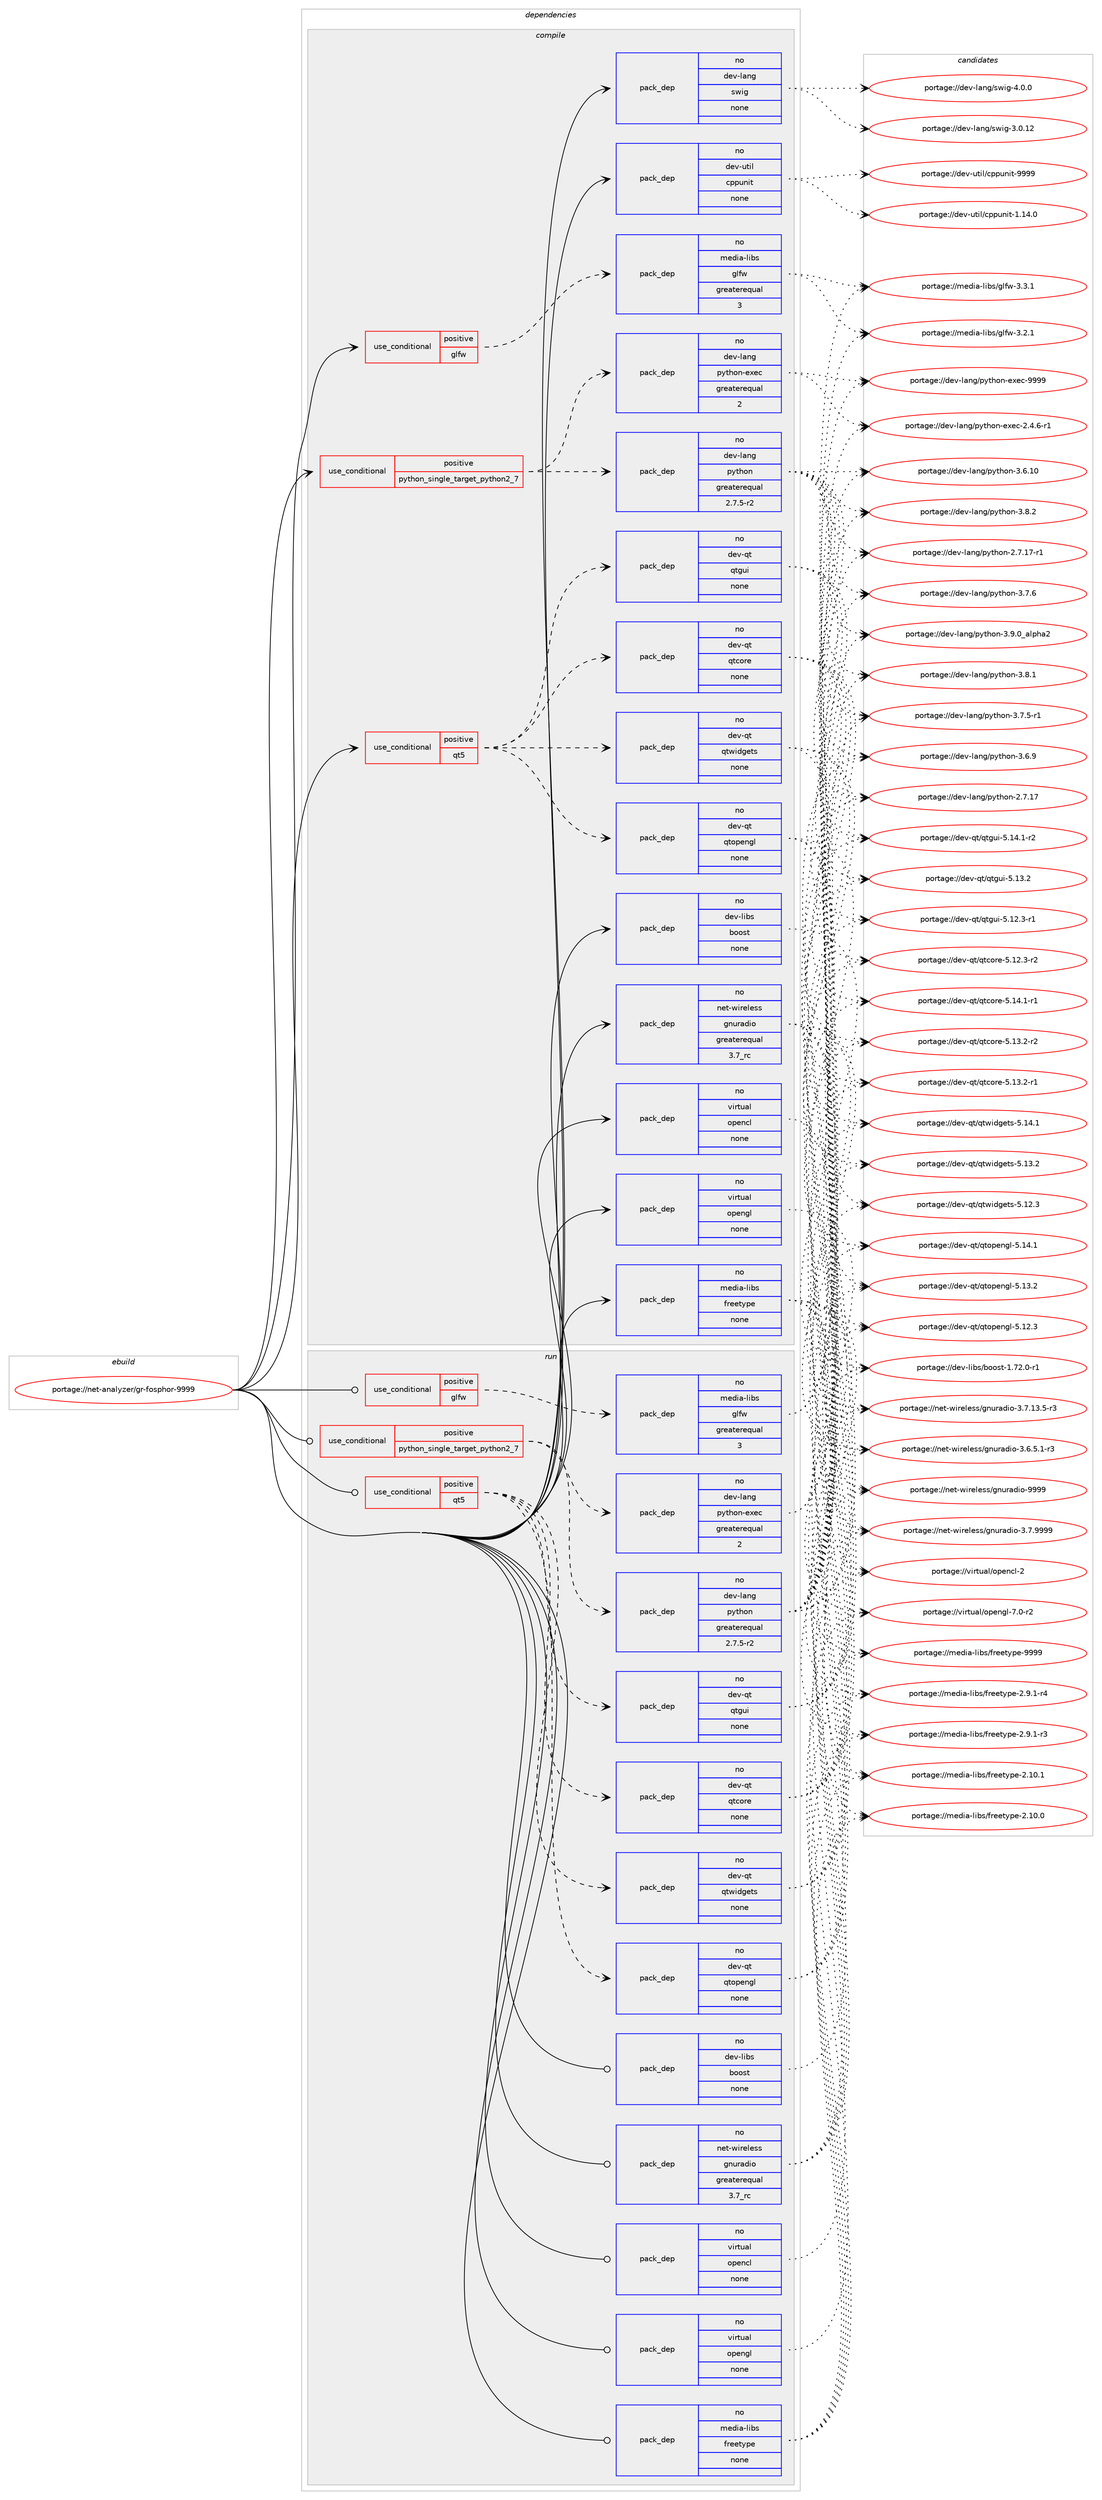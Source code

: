 digraph prolog {

# *************
# Graph options
# *************

newrank=true;
concentrate=true;
compound=true;
graph [rankdir=LR,fontname=Helvetica,fontsize=10,ranksep=1.5];#, ranksep=2.5, nodesep=0.2];
edge  [arrowhead=vee];
node  [fontname=Helvetica,fontsize=10];

# **********
# The ebuild
# **********

subgraph cluster_leftcol {
color=gray;
rank=same;
label=<<i>ebuild</i>>;
id [label="portage://net-analyzer/gr-fosphor-9999", color=red, width=4, href="../net-analyzer/gr-fosphor-9999.svg"];
}

# ****************
# The dependencies
# ****************

subgraph cluster_midcol {
color=gray;
label=<<i>dependencies</i>>;
subgraph cluster_compile {
fillcolor="#eeeeee";
style=filled;
label=<<i>compile</i>>;
subgraph cond24322 {
dependency104992 [label=<<TABLE BORDER="0" CELLBORDER="1" CELLSPACING="0" CELLPADDING="4"><TR><TD ROWSPAN="3" CELLPADDING="10">use_conditional</TD></TR><TR><TD>positive</TD></TR><TR><TD>glfw</TD></TR></TABLE>>, shape=none, color=red];
subgraph pack78768 {
dependency104993 [label=<<TABLE BORDER="0" CELLBORDER="1" CELLSPACING="0" CELLPADDING="4" WIDTH="220"><TR><TD ROWSPAN="6" CELLPADDING="30">pack_dep</TD></TR><TR><TD WIDTH="110">no</TD></TR><TR><TD>media-libs</TD></TR><TR><TD>glfw</TD></TR><TR><TD>greaterequal</TD></TR><TR><TD>3</TD></TR></TABLE>>, shape=none, color=blue];
}
dependency104992:e -> dependency104993:w [weight=20,style="dashed",arrowhead="vee"];
}
id:e -> dependency104992:w [weight=20,style="solid",arrowhead="vee"];
subgraph cond24323 {
dependency104994 [label=<<TABLE BORDER="0" CELLBORDER="1" CELLSPACING="0" CELLPADDING="4"><TR><TD ROWSPAN="3" CELLPADDING="10">use_conditional</TD></TR><TR><TD>positive</TD></TR><TR><TD>python_single_target_python2_7</TD></TR></TABLE>>, shape=none, color=red];
subgraph pack78769 {
dependency104995 [label=<<TABLE BORDER="0" CELLBORDER="1" CELLSPACING="0" CELLPADDING="4" WIDTH="220"><TR><TD ROWSPAN="6" CELLPADDING="30">pack_dep</TD></TR><TR><TD WIDTH="110">no</TD></TR><TR><TD>dev-lang</TD></TR><TR><TD>python</TD></TR><TR><TD>greaterequal</TD></TR><TR><TD>2.7.5-r2</TD></TR></TABLE>>, shape=none, color=blue];
}
dependency104994:e -> dependency104995:w [weight=20,style="dashed",arrowhead="vee"];
subgraph pack78770 {
dependency104996 [label=<<TABLE BORDER="0" CELLBORDER="1" CELLSPACING="0" CELLPADDING="4" WIDTH="220"><TR><TD ROWSPAN="6" CELLPADDING="30">pack_dep</TD></TR><TR><TD WIDTH="110">no</TD></TR><TR><TD>dev-lang</TD></TR><TR><TD>python-exec</TD></TR><TR><TD>greaterequal</TD></TR><TR><TD>2</TD></TR></TABLE>>, shape=none, color=blue];
}
dependency104994:e -> dependency104996:w [weight=20,style="dashed",arrowhead="vee"];
}
id:e -> dependency104994:w [weight=20,style="solid",arrowhead="vee"];
subgraph cond24324 {
dependency104997 [label=<<TABLE BORDER="0" CELLBORDER="1" CELLSPACING="0" CELLPADDING="4"><TR><TD ROWSPAN="3" CELLPADDING="10">use_conditional</TD></TR><TR><TD>positive</TD></TR><TR><TD>qt5</TD></TR></TABLE>>, shape=none, color=red];
subgraph pack78771 {
dependency104998 [label=<<TABLE BORDER="0" CELLBORDER="1" CELLSPACING="0" CELLPADDING="4" WIDTH="220"><TR><TD ROWSPAN="6" CELLPADDING="30">pack_dep</TD></TR><TR><TD WIDTH="110">no</TD></TR><TR><TD>dev-qt</TD></TR><TR><TD>qtcore</TD></TR><TR><TD>none</TD></TR><TR><TD></TD></TR></TABLE>>, shape=none, color=blue];
}
dependency104997:e -> dependency104998:w [weight=20,style="dashed",arrowhead="vee"];
subgraph pack78772 {
dependency104999 [label=<<TABLE BORDER="0" CELLBORDER="1" CELLSPACING="0" CELLPADDING="4" WIDTH="220"><TR><TD ROWSPAN="6" CELLPADDING="30">pack_dep</TD></TR><TR><TD WIDTH="110">no</TD></TR><TR><TD>dev-qt</TD></TR><TR><TD>qtgui</TD></TR><TR><TD>none</TD></TR><TR><TD></TD></TR></TABLE>>, shape=none, color=blue];
}
dependency104997:e -> dependency104999:w [weight=20,style="dashed",arrowhead="vee"];
subgraph pack78773 {
dependency105000 [label=<<TABLE BORDER="0" CELLBORDER="1" CELLSPACING="0" CELLPADDING="4" WIDTH="220"><TR><TD ROWSPAN="6" CELLPADDING="30">pack_dep</TD></TR><TR><TD WIDTH="110">no</TD></TR><TR><TD>dev-qt</TD></TR><TR><TD>qtopengl</TD></TR><TR><TD>none</TD></TR><TR><TD></TD></TR></TABLE>>, shape=none, color=blue];
}
dependency104997:e -> dependency105000:w [weight=20,style="dashed",arrowhead="vee"];
subgraph pack78774 {
dependency105001 [label=<<TABLE BORDER="0" CELLBORDER="1" CELLSPACING="0" CELLPADDING="4" WIDTH="220"><TR><TD ROWSPAN="6" CELLPADDING="30">pack_dep</TD></TR><TR><TD WIDTH="110">no</TD></TR><TR><TD>dev-qt</TD></TR><TR><TD>qtwidgets</TD></TR><TR><TD>none</TD></TR><TR><TD></TD></TR></TABLE>>, shape=none, color=blue];
}
dependency104997:e -> dependency105001:w [weight=20,style="dashed",arrowhead="vee"];
}
id:e -> dependency104997:w [weight=20,style="solid",arrowhead="vee"];
subgraph pack78775 {
dependency105002 [label=<<TABLE BORDER="0" CELLBORDER="1" CELLSPACING="0" CELLPADDING="4" WIDTH="220"><TR><TD ROWSPAN="6" CELLPADDING="30">pack_dep</TD></TR><TR><TD WIDTH="110">no</TD></TR><TR><TD>dev-lang</TD></TR><TR><TD>swig</TD></TR><TR><TD>none</TD></TR><TR><TD></TD></TR></TABLE>>, shape=none, color=blue];
}
id:e -> dependency105002:w [weight=20,style="solid",arrowhead="vee"];
subgraph pack78776 {
dependency105003 [label=<<TABLE BORDER="0" CELLBORDER="1" CELLSPACING="0" CELLPADDING="4" WIDTH="220"><TR><TD ROWSPAN="6" CELLPADDING="30">pack_dep</TD></TR><TR><TD WIDTH="110">no</TD></TR><TR><TD>dev-libs</TD></TR><TR><TD>boost</TD></TR><TR><TD>none</TD></TR><TR><TD></TD></TR></TABLE>>, shape=none, color=blue];
}
id:e -> dependency105003:w [weight=20,style="solid",arrowhead="vee"];
subgraph pack78777 {
dependency105004 [label=<<TABLE BORDER="0" CELLBORDER="1" CELLSPACING="0" CELLPADDING="4" WIDTH="220"><TR><TD ROWSPAN="6" CELLPADDING="30">pack_dep</TD></TR><TR><TD WIDTH="110">no</TD></TR><TR><TD>dev-util</TD></TR><TR><TD>cppunit</TD></TR><TR><TD>none</TD></TR><TR><TD></TD></TR></TABLE>>, shape=none, color=blue];
}
id:e -> dependency105004:w [weight=20,style="solid",arrowhead="vee"];
subgraph pack78778 {
dependency105005 [label=<<TABLE BORDER="0" CELLBORDER="1" CELLSPACING="0" CELLPADDING="4" WIDTH="220"><TR><TD ROWSPAN="6" CELLPADDING="30">pack_dep</TD></TR><TR><TD WIDTH="110">no</TD></TR><TR><TD>media-libs</TD></TR><TR><TD>freetype</TD></TR><TR><TD>none</TD></TR><TR><TD></TD></TR></TABLE>>, shape=none, color=blue];
}
id:e -> dependency105005:w [weight=20,style="solid",arrowhead="vee"];
subgraph pack78779 {
dependency105006 [label=<<TABLE BORDER="0" CELLBORDER="1" CELLSPACING="0" CELLPADDING="4" WIDTH="220"><TR><TD ROWSPAN="6" CELLPADDING="30">pack_dep</TD></TR><TR><TD WIDTH="110">no</TD></TR><TR><TD>net-wireless</TD></TR><TR><TD>gnuradio</TD></TR><TR><TD>greaterequal</TD></TR><TR><TD>3.7_rc</TD></TR></TABLE>>, shape=none, color=blue];
}
id:e -> dependency105006:w [weight=20,style="solid",arrowhead="vee"];
subgraph pack78780 {
dependency105007 [label=<<TABLE BORDER="0" CELLBORDER="1" CELLSPACING="0" CELLPADDING="4" WIDTH="220"><TR><TD ROWSPAN="6" CELLPADDING="30">pack_dep</TD></TR><TR><TD WIDTH="110">no</TD></TR><TR><TD>virtual</TD></TR><TR><TD>opencl</TD></TR><TR><TD>none</TD></TR><TR><TD></TD></TR></TABLE>>, shape=none, color=blue];
}
id:e -> dependency105007:w [weight=20,style="solid",arrowhead="vee"];
subgraph pack78781 {
dependency105008 [label=<<TABLE BORDER="0" CELLBORDER="1" CELLSPACING="0" CELLPADDING="4" WIDTH="220"><TR><TD ROWSPAN="6" CELLPADDING="30">pack_dep</TD></TR><TR><TD WIDTH="110">no</TD></TR><TR><TD>virtual</TD></TR><TR><TD>opengl</TD></TR><TR><TD>none</TD></TR><TR><TD></TD></TR></TABLE>>, shape=none, color=blue];
}
id:e -> dependency105008:w [weight=20,style="solid",arrowhead="vee"];
}
subgraph cluster_compileandrun {
fillcolor="#eeeeee";
style=filled;
label=<<i>compile and run</i>>;
}
subgraph cluster_run {
fillcolor="#eeeeee";
style=filled;
label=<<i>run</i>>;
subgraph cond24325 {
dependency105009 [label=<<TABLE BORDER="0" CELLBORDER="1" CELLSPACING="0" CELLPADDING="4"><TR><TD ROWSPAN="3" CELLPADDING="10">use_conditional</TD></TR><TR><TD>positive</TD></TR><TR><TD>glfw</TD></TR></TABLE>>, shape=none, color=red];
subgraph pack78782 {
dependency105010 [label=<<TABLE BORDER="0" CELLBORDER="1" CELLSPACING="0" CELLPADDING="4" WIDTH="220"><TR><TD ROWSPAN="6" CELLPADDING="30">pack_dep</TD></TR><TR><TD WIDTH="110">no</TD></TR><TR><TD>media-libs</TD></TR><TR><TD>glfw</TD></TR><TR><TD>greaterequal</TD></TR><TR><TD>3</TD></TR></TABLE>>, shape=none, color=blue];
}
dependency105009:e -> dependency105010:w [weight=20,style="dashed",arrowhead="vee"];
}
id:e -> dependency105009:w [weight=20,style="solid",arrowhead="odot"];
subgraph cond24326 {
dependency105011 [label=<<TABLE BORDER="0" CELLBORDER="1" CELLSPACING="0" CELLPADDING="4"><TR><TD ROWSPAN="3" CELLPADDING="10">use_conditional</TD></TR><TR><TD>positive</TD></TR><TR><TD>python_single_target_python2_7</TD></TR></TABLE>>, shape=none, color=red];
subgraph pack78783 {
dependency105012 [label=<<TABLE BORDER="0" CELLBORDER="1" CELLSPACING="0" CELLPADDING="4" WIDTH="220"><TR><TD ROWSPAN="6" CELLPADDING="30">pack_dep</TD></TR><TR><TD WIDTH="110">no</TD></TR><TR><TD>dev-lang</TD></TR><TR><TD>python</TD></TR><TR><TD>greaterequal</TD></TR><TR><TD>2.7.5-r2</TD></TR></TABLE>>, shape=none, color=blue];
}
dependency105011:e -> dependency105012:w [weight=20,style="dashed",arrowhead="vee"];
subgraph pack78784 {
dependency105013 [label=<<TABLE BORDER="0" CELLBORDER="1" CELLSPACING="0" CELLPADDING="4" WIDTH="220"><TR><TD ROWSPAN="6" CELLPADDING="30">pack_dep</TD></TR><TR><TD WIDTH="110">no</TD></TR><TR><TD>dev-lang</TD></TR><TR><TD>python-exec</TD></TR><TR><TD>greaterequal</TD></TR><TR><TD>2</TD></TR></TABLE>>, shape=none, color=blue];
}
dependency105011:e -> dependency105013:w [weight=20,style="dashed",arrowhead="vee"];
}
id:e -> dependency105011:w [weight=20,style="solid",arrowhead="odot"];
subgraph cond24327 {
dependency105014 [label=<<TABLE BORDER="0" CELLBORDER="1" CELLSPACING="0" CELLPADDING="4"><TR><TD ROWSPAN="3" CELLPADDING="10">use_conditional</TD></TR><TR><TD>positive</TD></TR><TR><TD>qt5</TD></TR></TABLE>>, shape=none, color=red];
subgraph pack78785 {
dependency105015 [label=<<TABLE BORDER="0" CELLBORDER="1" CELLSPACING="0" CELLPADDING="4" WIDTH="220"><TR><TD ROWSPAN="6" CELLPADDING="30">pack_dep</TD></TR><TR><TD WIDTH="110">no</TD></TR><TR><TD>dev-qt</TD></TR><TR><TD>qtcore</TD></TR><TR><TD>none</TD></TR><TR><TD></TD></TR></TABLE>>, shape=none, color=blue];
}
dependency105014:e -> dependency105015:w [weight=20,style="dashed",arrowhead="vee"];
subgraph pack78786 {
dependency105016 [label=<<TABLE BORDER="0" CELLBORDER="1" CELLSPACING="0" CELLPADDING="4" WIDTH="220"><TR><TD ROWSPAN="6" CELLPADDING="30">pack_dep</TD></TR><TR><TD WIDTH="110">no</TD></TR><TR><TD>dev-qt</TD></TR><TR><TD>qtgui</TD></TR><TR><TD>none</TD></TR><TR><TD></TD></TR></TABLE>>, shape=none, color=blue];
}
dependency105014:e -> dependency105016:w [weight=20,style="dashed",arrowhead="vee"];
subgraph pack78787 {
dependency105017 [label=<<TABLE BORDER="0" CELLBORDER="1" CELLSPACING="0" CELLPADDING="4" WIDTH="220"><TR><TD ROWSPAN="6" CELLPADDING="30">pack_dep</TD></TR><TR><TD WIDTH="110">no</TD></TR><TR><TD>dev-qt</TD></TR><TR><TD>qtopengl</TD></TR><TR><TD>none</TD></TR><TR><TD></TD></TR></TABLE>>, shape=none, color=blue];
}
dependency105014:e -> dependency105017:w [weight=20,style="dashed",arrowhead="vee"];
subgraph pack78788 {
dependency105018 [label=<<TABLE BORDER="0" CELLBORDER="1" CELLSPACING="0" CELLPADDING="4" WIDTH="220"><TR><TD ROWSPAN="6" CELLPADDING="30">pack_dep</TD></TR><TR><TD WIDTH="110">no</TD></TR><TR><TD>dev-qt</TD></TR><TR><TD>qtwidgets</TD></TR><TR><TD>none</TD></TR><TR><TD></TD></TR></TABLE>>, shape=none, color=blue];
}
dependency105014:e -> dependency105018:w [weight=20,style="dashed",arrowhead="vee"];
}
id:e -> dependency105014:w [weight=20,style="solid",arrowhead="odot"];
subgraph pack78789 {
dependency105019 [label=<<TABLE BORDER="0" CELLBORDER="1" CELLSPACING="0" CELLPADDING="4" WIDTH="220"><TR><TD ROWSPAN="6" CELLPADDING="30">pack_dep</TD></TR><TR><TD WIDTH="110">no</TD></TR><TR><TD>dev-libs</TD></TR><TR><TD>boost</TD></TR><TR><TD>none</TD></TR><TR><TD></TD></TR></TABLE>>, shape=none, color=blue];
}
id:e -> dependency105019:w [weight=20,style="solid",arrowhead="odot"];
subgraph pack78790 {
dependency105020 [label=<<TABLE BORDER="0" CELLBORDER="1" CELLSPACING="0" CELLPADDING="4" WIDTH="220"><TR><TD ROWSPAN="6" CELLPADDING="30">pack_dep</TD></TR><TR><TD WIDTH="110">no</TD></TR><TR><TD>media-libs</TD></TR><TR><TD>freetype</TD></TR><TR><TD>none</TD></TR><TR><TD></TD></TR></TABLE>>, shape=none, color=blue];
}
id:e -> dependency105020:w [weight=20,style="solid",arrowhead="odot"];
subgraph pack78791 {
dependency105021 [label=<<TABLE BORDER="0" CELLBORDER="1" CELLSPACING="0" CELLPADDING="4" WIDTH="220"><TR><TD ROWSPAN="6" CELLPADDING="30">pack_dep</TD></TR><TR><TD WIDTH="110">no</TD></TR><TR><TD>net-wireless</TD></TR><TR><TD>gnuradio</TD></TR><TR><TD>greaterequal</TD></TR><TR><TD>3.7_rc</TD></TR></TABLE>>, shape=none, color=blue];
}
id:e -> dependency105021:w [weight=20,style="solid",arrowhead="odot"];
subgraph pack78792 {
dependency105022 [label=<<TABLE BORDER="0" CELLBORDER="1" CELLSPACING="0" CELLPADDING="4" WIDTH="220"><TR><TD ROWSPAN="6" CELLPADDING="30">pack_dep</TD></TR><TR><TD WIDTH="110">no</TD></TR><TR><TD>virtual</TD></TR><TR><TD>opencl</TD></TR><TR><TD>none</TD></TR><TR><TD></TD></TR></TABLE>>, shape=none, color=blue];
}
id:e -> dependency105022:w [weight=20,style="solid",arrowhead="odot"];
subgraph pack78793 {
dependency105023 [label=<<TABLE BORDER="0" CELLBORDER="1" CELLSPACING="0" CELLPADDING="4" WIDTH="220"><TR><TD ROWSPAN="6" CELLPADDING="30">pack_dep</TD></TR><TR><TD WIDTH="110">no</TD></TR><TR><TD>virtual</TD></TR><TR><TD>opengl</TD></TR><TR><TD>none</TD></TR><TR><TD></TD></TR></TABLE>>, shape=none, color=blue];
}
id:e -> dependency105023:w [weight=20,style="solid",arrowhead="odot"];
}
}

# **************
# The candidates
# **************

subgraph cluster_choices {
rank=same;
color=gray;
label=<<i>candidates</i>>;

subgraph choice78768 {
color=black;
nodesep=1;
choice10910110010597451081059811547103108102119455146514649 [label="portage://media-libs/glfw-3.3.1", color=red, width=4,href="../media-libs/glfw-3.3.1.svg"];
choice10910110010597451081059811547103108102119455146504649 [label="portage://media-libs/glfw-3.2.1", color=red, width=4,href="../media-libs/glfw-3.2.1.svg"];
dependency104993:e -> choice10910110010597451081059811547103108102119455146514649:w [style=dotted,weight="100"];
dependency104993:e -> choice10910110010597451081059811547103108102119455146504649:w [style=dotted,weight="100"];
}
subgraph choice78769 {
color=black;
nodesep=1;
choice10010111845108971101034711212111610411111045514657464895971081121049750 [label="portage://dev-lang/python-3.9.0_alpha2", color=red, width=4,href="../dev-lang/python-3.9.0_alpha2.svg"];
choice100101118451089711010347112121116104111110455146564650 [label="portage://dev-lang/python-3.8.2", color=red, width=4,href="../dev-lang/python-3.8.2.svg"];
choice100101118451089711010347112121116104111110455146564649 [label="portage://dev-lang/python-3.8.1", color=red, width=4,href="../dev-lang/python-3.8.1.svg"];
choice100101118451089711010347112121116104111110455146554654 [label="portage://dev-lang/python-3.7.6", color=red, width=4,href="../dev-lang/python-3.7.6.svg"];
choice1001011184510897110103471121211161041111104551465546534511449 [label="portage://dev-lang/python-3.7.5-r1", color=red, width=4,href="../dev-lang/python-3.7.5-r1.svg"];
choice100101118451089711010347112121116104111110455146544657 [label="portage://dev-lang/python-3.6.9", color=red, width=4,href="../dev-lang/python-3.6.9.svg"];
choice10010111845108971101034711212111610411111045514654464948 [label="portage://dev-lang/python-3.6.10", color=red, width=4,href="../dev-lang/python-3.6.10.svg"];
choice100101118451089711010347112121116104111110455046554649554511449 [label="portage://dev-lang/python-2.7.17-r1", color=red, width=4,href="../dev-lang/python-2.7.17-r1.svg"];
choice10010111845108971101034711212111610411111045504655464955 [label="portage://dev-lang/python-2.7.17", color=red, width=4,href="../dev-lang/python-2.7.17.svg"];
dependency104995:e -> choice10010111845108971101034711212111610411111045514657464895971081121049750:w [style=dotted,weight="100"];
dependency104995:e -> choice100101118451089711010347112121116104111110455146564650:w [style=dotted,weight="100"];
dependency104995:e -> choice100101118451089711010347112121116104111110455146564649:w [style=dotted,weight="100"];
dependency104995:e -> choice100101118451089711010347112121116104111110455146554654:w [style=dotted,weight="100"];
dependency104995:e -> choice1001011184510897110103471121211161041111104551465546534511449:w [style=dotted,weight="100"];
dependency104995:e -> choice100101118451089711010347112121116104111110455146544657:w [style=dotted,weight="100"];
dependency104995:e -> choice10010111845108971101034711212111610411111045514654464948:w [style=dotted,weight="100"];
dependency104995:e -> choice100101118451089711010347112121116104111110455046554649554511449:w [style=dotted,weight="100"];
dependency104995:e -> choice10010111845108971101034711212111610411111045504655464955:w [style=dotted,weight="100"];
}
subgraph choice78770 {
color=black;
nodesep=1;
choice10010111845108971101034711212111610411111045101120101994557575757 [label="portage://dev-lang/python-exec-9999", color=red, width=4,href="../dev-lang/python-exec-9999.svg"];
choice10010111845108971101034711212111610411111045101120101994550465246544511449 [label="portage://dev-lang/python-exec-2.4.6-r1", color=red, width=4,href="../dev-lang/python-exec-2.4.6-r1.svg"];
dependency104996:e -> choice10010111845108971101034711212111610411111045101120101994557575757:w [style=dotted,weight="100"];
dependency104996:e -> choice10010111845108971101034711212111610411111045101120101994550465246544511449:w [style=dotted,weight="100"];
}
subgraph choice78771 {
color=black;
nodesep=1;
choice100101118451131164711311699111114101455346495246494511449 [label="portage://dev-qt/qtcore-5.14.1-r1", color=red, width=4,href="../dev-qt/qtcore-5.14.1-r1.svg"];
choice100101118451131164711311699111114101455346495146504511450 [label="portage://dev-qt/qtcore-5.13.2-r2", color=red, width=4,href="../dev-qt/qtcore-5.13.2-r2.svg"];
choice100101118451131164711311699111114101455346495146504511449 [label="portage://dev-qt/qtcore-5.13.2-r1", color=red, width=4,href="../dev-qt/qtcore-5.13.2-r1.svg"];
choice100101118451131164711311699111114101455346495046514511450 [label="portage://dev-qt/qtcore-5.12.3-r2", color=red, width=4,href="../dev-qt/qtcore-5.12.3-r2.svg"];
dependency104998:e -> choice100101118451131164711311699111114101455346495246494511449:w [style=dotted,weight="100"];
dependency104998:e -> choice100101118451131164711311699111114101455346495146504511450:w [style=dotted,weight="100"];
dependency104998:e -> choice100101118451131164711311699111114101455346495146504511449:w [style=dotted,weight="100"];
dependency104998:e -> choice100101118451131164711311699111114101455346495046514511450:w [style=dotted,weight="100"];
}
subgraph choice78772 {
color=black;
nodesep=1;
choice1001011184511311647113116103117105455346495246494511450 [label="portage://dev-qt/qtgui-5.14.1-r2", color=red, width=4,href="../dev-qt/qtgui-5.14.1-r2.svg"];
choice100101118451131164711311610311710545534649514650 [label="portage://dev-qt/qtgui-5.13.2", color=red, width=4,href="../dev-qt/qtgui-5.13.2.svg"];
choice1001011184511311647113116103117105455346495046514511449 [label="portage://dev-qt/qtgui-5.12.3-r1", color=red, width=4,href="../dev-qt/qtgui-5.12.3-r1.svg"];
dependency104999:e -> choice1001011184511311647113116103117105455346495246494511450:w [style=dotted,weight="100"];
dependency104999:e -> choice100101118451131164711311610311710545534649514650:w [style=dotted,weight="100"];
dependency104999:e -> choice1001011184511311647113116103117105455346495046514511449:w [style=dotted,weight="100"];
}
subgraph choice78773 {
color=black;
nodesep=1;
choice100101118451131164711311611111210111010310845534649524649 [label="portage://dev-qt/qtopengl-5.14.1", color=red, width=4,href="../dev-qt/qtopengl-5.14.1.svg"];
choice100101118451131164711311611111210111010310845534649514650 [label="portage://dev-qt/qtopengl-5.13.2", color=red, width=4,href="../dev-qt/qtopengl-5.13.2.svg"];
choice100101118451131164711311611111210111010310845534649504651 [label="portage://dev-qt/qtopengl-5.12.3", color=red, width=4,href="../dev-qt/qtopengl-5.12.3.svg"];
dependency105000:e -> choice100101118451131164711311611111210111010310845534649524649:w [style=dotted,weight="100"];
dependency105000:e -> choice100101118451131164711311611111210111010310845534649514650:w [style=dotted,weight="100"];
dependency105000:e -> choice100101118451131164711311611111210111010310845534649504651:w [style=dotted,weight="100"];
}
subgraph choice78774 {
color=black;
nodesep=1;
choice100101118451131164711311611910510010310111611545534649524649 [label="portage://dev-qt/qtwidgets-5.14.1", color=red, width=4,href="../dev-qt/qtwidgets-5.14.1.svg"];
choice100101118451131164711311611910510010310111611545534649514650 [label="portage://dev-qt/qtwidgets-5.13.2", color=red, width=4,href="../dev-qt/qtwidgets-5.13.2.svg"];
choice100101118451131164711311611910510010310111611545534649504651 [label="portage://dev-qt/qtwidgets-5.12.3", color=red, width=4,href="../dev-qt/qtwidgets-5.12.3.svg"];
dependency105001:e -> choice100101118451131164711311611910510010310111611545534649524649:w [style=dotted,weight="100"];
dependency105001:e -> choice100101118451131164711311611910510010310111611545534649514650:w [style=dotted,weight="100"];
dependency105001:e -> choice100101118451131164711311611910510010310111611545534649504651:w [style=dotted,weight="100"];
}
subgraph choice78775 {
color=black;
nodesep=1;
choice100101118451089711010347115119105103455246484648 [label="portage://dev-lang/swig-4.0.0", color=red, width=4,href="../dev-lang/swig-4.0.0.svg"];
choice10010111845108971101034711511910510345514648464950 [label="portage://dev-lang/swig-3.0.12", color=red, width=4,href="../dev-lang/swig-3.0.12.svg"];
dependency105002:e -> choice100101118451089711010347115119105103455246484648:w [style=dotted,weight="100"];
dependency105002:e -> choice10010111845108971101034711511910510345514648464950:w [style=dotted,weight="100"];
}
subgraph choice78776 {
color=black;
nodesep=1;
choice10010111845108105981154798111111115116454946555046484511449 [label="portage://dev-libs/boost-1.72.0-r1", color=red, width=4,href="../dev-libs/boost-1.72.0-r1.svg"];
dependency105003:e -> choice10010111845108105981154798111111115116454946555046484511449:w [style=dotted,weight="100"];
}
subgraph choice78777 {
color=black;
nodesep=1;
choice1001011184511711610510847991121121171101051164557575757 [label="portage://dev-util/cppunit-9999", color=red, width=4,href="../dev-util/cppunit-9999.svg"];
choice10010111845117116105108479911211211711010511645494649524648 [label="portage://dev-util/cppunit-1.14.0", color=red, width=4,href="../dev-util/cppunit-1.14.0.svg"];
dependency105004:e -> choice1001011184511711610510847991121121171101051164557575757:w [style=dotted,weight="100"];
dependency105004:e -> choice10010111845117116105108479911211211711010511645494649524648:w [style=dotted,weight="100"];
}
subgraph choice78778 {
color=black;
nodesep=1;
choice109101100105974510810598115471021141011011161211121014557575757 [label="portage://media-libs/freetype-9999", color=red, width=4,href="../media-libs/freetype-9999.svg"];
choice109101100105974510810598115471021141011011161211121014550465746494511452 [label="portage://media-libs/freetype-2.9.1-r4", color=red, width=4,href="../media-libs/freetype-2.9.1-r4.svg"];
choice109101100105974510810598115471021141011011161211121014550465746494511451 [label="portage://media-libs/freetype-2.9.1-r3", color=red, width=4,href="../media-libs/freetype-2.9.1-r3.svg"];
choice1091011001059745108105981154710211410110111612111210145504649484649 [label="portage://media-libs/freetype-2.10.1", color=red, width=4,href="../media-libs/freetype-2.10.1.svg"];
choice1091011001059745108105981154710211410110111612111210145504649484648 [label="portage://media-libs/freetype-2.10.0", color=red, width=4,href="../media-libs/freetype-2.10.0.svg"];
dependency105005:e -> choice109101100105974510810598115471021141011011161211121014557575757:w [style=dotted,weight="100"];
dependency105005:e -> choice109101100105974510810598115471021141011011161211121014550465746494511452:w [style=dotted,weight="100"];
dependency105005:e -> choice109101100105974510810598115471021141011011161211121014550465746494511451:w [style=dotted,weight="100"];
dependency105005:e -> choice1091011001059745108105981154710211410110111612111210145504649484649:w [style=dotted,weight="100"];
dependency105005:e -> choice1091011001059745108105981154710211410110111612111210145504649484648:w [style=dotted,weight="100"];
}
subgraph choice78779 {
color=black;
nodesep=1;
choice1101011164511910511410110810111511547103110117114971001051114557575757 [label="portage://net-wireless/gnuradio-9999", color=red, width=4,href="../net-wireless/gnuradio-9999.svg"];
choice110101116451191051141011081011151154710311011711497100105111455146554657575757 [label="portage://net-wireless/gnuradio-3.7.9999", color=red, width=4,href="../net-wireless/gnuradio-3.7.9999.svg"];
choice1101011164511910511410110810111511547103110117114971001051114551465546495146534511451 [label="portage://net-wireless/gnuradio-3.7.13.5-r3", color=red, width=4,href="../net-wireless/gnuradio-3.7.13.5-r3.svg"];
choice11010111645119105114101108101115115471031101171149710010511145514654465346494511451 [label="portage://net-wireless/gnuradio-3.6.5.1-r3", color=red, width=4,href="../net-wireless/gnuradio-3.6.5.1-r3.svg"];
dependency105006:e -> choice1101011164511910511410110810111511547103110117114971001051114557575757:w [style=dotted,weight="100"];
dependency105006:e -> choice110101116451191051141011081011151154710311011711497100105111455146554657575757:w [style=dotted,weight="100"];
dependency105006:e -> choice1101011164511910511410110810111511547103110117114971001051114551465546495146534511451:w [style=dotted,weight="100"];
dependency105006:e -> choice11010111645119105114101108101115115471031101171149710010511145514654465346494511451:w [style=dotted,weight="100"];
}
subgraph choice78780 {
color=black;
nodesep=1;
choice1181051141161179710847111112101110991084550 [label="portage://virtual/opencl-2", color=red, width=4,href="../virtual/opencl-2.svg"];
dependency105007:e -> choice1181051141161179710847111112101110991084550:w [style=dotted,weight="100"];
}
subgraph choice78781 {
color=black;
nodesep=1;
choice1181051141161179710847111112101110103108455546484511450 [label="portage://virtual/opengl-7.0-r2", color=red, width=4,href="../virtual/opengl-7.0-r2.svg"];
dependency105008:e -> choice1181051141161179710847111112101110103108455546484511450:w [style=dotted,weight="100"];
}
subgraph choice78782 {
color=black;
nodesep=1;
choice10910110010597451081059811547103108102119455146514649 [label="portage://media-libs/glfw-3.3.1", color=red, width=4,href="../media-libs/glfw-3.3.1.svg"];
choice10910110010597451081059811547103108102119455146504649 [label="portage://media-libs/glfw-3.2.1", color=red, width=4,href="../media-libs/glfw-3.2.1.svg"];
dependency105010:e -> choice10910110010597451081059811547103108102119455146514649:w [style=dotted,weight="100"];
dependency105010:e -> choice10910110010597451081059811547103108102119455146504649:w [style=dotted,weight="100"];
}
subgraph choice78783 {
color=black;
nodesep=1;
choice10010111845108971101034711212111610411111045514657464895971081121049750 [label="portage://dev-lang/python-3.9.0_alpha2", color=red, width=4,href="../dev-lang/python-3.9.0_alpha2.svg"];
choice100101118451089711010347112121116104111110455146564650 [label="portage://dev-lang/python-3.8.2", color=red, width=4,href="../dev-lang/python-3.8.2.svg"];
choice100101118451089711010347112121116104111110455146564649 [label="portage://dev-lang/python-3.8.1", color=red, width=4,href="../dev-lang/python-3.8.1.svg"];
choice100101118451089711010347112121116104111110455146554654 [label="portage://dev-lang/python-3.7.6", color=red, width=4,href="../dev-lang/python-3.7.6.svg"];
choice1001011184510897110103471121211161041111104551465546534511449 [label="portage://dev-lang/python-3.7.5-r1", color=red, width=4,href="../dev-lang/python-3.7.5-r1.svg"];
choice100101118451089711010347112121116104111110455146544657 [label="portage://dev-lang/python-3.6.9", color=red, width=4,href="../dev-lang/python-3.6.9.svg"];
choice10010111845108971101034711212111610411111045514654464948 [label="portage://dev-lang/python-3.6.10", color=red, width=4,href="../dev-lang/python-3.6.10.svg"];
choice100101118451089711010347112121116104111110455046554649554511449 [label="portage://dev-lang/python-2.7.17-r1", color=red, width=4,href="../dev-lang/python-2.7.17-r1.svg"];
choice10010111845108971101034711212111610411111045504655464955 [label="portage://dev-lang/python-2.7.17", color=red, width=4,href="../dev-lang/python-2.7.17.svg"];
dependency105012:e -> choice10010111845108971101034711212111610411111045514657464895971081121049750:w [style=dotted,weight="100"];
dependency105012:e -> choice100101118451089711010347112121116104111110455146564650:w [style=dotted,weight="100"];
dependency105012:e -> choice100101118451089711010347112121116104111110455146564649:w [style=dotted,weight="100"];
dependency105012:e -> choice100101118451089711010347112121116104111110455146554654:w [style=dotted,weight="100"];
dependency105012:e -> choice1001011184510897110103471121211161041111104551465546534511449:w [style=dotted,weight="100"];
dependency105012:e -> choice100101118451089711010347112121116104111110455146544657:w [style=dotted,weight="100"];
dependency105012:e -> choice10010111845108971101034711212111610411111045514654464948:w [style=dotted,weight="100"];
dependency105012:e -> choice100101118451089711010347112121116104111110455046554649554511449:w [style=dotted,weight="100"];
dependency105012:e -> choice10010111845108971101034711212111610411111045504655464955:w [style=dotted,weight="100"];
}
subgraph choice78784 {
color=black;
nodesep=1;
choice10010111845108971101034711212111610411111045101120101994557575757 [label="portage://dev-lang/python-exec-9999", color=red, width=4,href="../dev-lang/python-exec-9999.svg"];
choice10010111845108971101034711212111610411111045101120101994550465246544511449 [label="portage://dev-lang/python-exec-2.4.6-r1", color=red, width=4,href="../dev-lang/python-exec-2.4.6-r1.svg"];
dependency105013:e -> choice10010111845108971101034711212111610411111045101120101994557575757:w [style=dotted,weight="100"];
dependency105013:e -> choice10010111845108971101034711212111610411111045101120101994550465246544511449:w [style=dotted,weight="100"];
}
subgraph choice78785 {
color=black;
nodesep=1;
choice100101118451131164711311699111114101455346495246494511449 [label="portage://dev-qt/qtcore-5.14.1-r1", color=red, width=4,href="../dev-qt/qtcore-5.14.1-r1.svg"];
choice100101118451131164711311699111114101455346495146504511450 [label="portage://dev-qt/qtcore-5.13.2-r2", color=red, width=4,href="../dev-qt/qtcore-5.13.2-r2.svg"];
choice100101118451131164711311699111114101455346495146504511449 [label="portage://dev-qt/qtcore-5.13.2-r1", color=red, width=4,href="../dev-qt/qtcore-5.13.2-r1.svg"];
choice100101118451131164711311699111114101455346495046514511450 [label="portage://dev-qt/qtcore-5.12.3-r2", color=red, width=4,href="../dev-qt/qtcore-5.12.3-r2.svg"];
dependency105015:e -> choice100101118451131164711311699111114101455346495246494511449:w [style=dotted,weight="100"];
dependency105015:e -> choice100101118451131164711311699111114101455346495146504511450:w [style=dotted,weight="100"];
dependency105015:e -> choice100101118451131164711311699111114101455346495146504511449:w [style=dotted,weight="100"];
dependency105015:e -> choice100101118451131164711311699111114101455346495046514511450:w [style=dotted,weight="100"];
}
subgraph choice78786 {
color=black;
nodesep=1;
choice1001011184511311647113116103117105455346495246494511450 [label="portage://dev-qt/qtgui-5.14.1-r2", color=red, width=4,href="../dev-qt/qtgui-5.14.1-r2.svg"];
choice100101118451131164711311610311710545534649514650 [label="portage://dev-qt/qtgui-5.13.2", color=red, width=4,href="../dev-qt/qtgui-5.13.2.svg"];
choice1001011184511311647113116103117105455346495046514511449 [label="portage://dev-qt/qtgui-5.12.3-r1", color=red, width=4,href="../dev-qt/qtgui-5.12.3-r1.svg"];
dependency105016:e -> choice1001011184511311647113116103117105455346495246494511450:w [style=dotted,weight="100"];
dependency105016:e -> choice100101118451131164711311610311710545534649514650:w [style=dotted,weight="100"];
dependency105016:e -> choice1001011184511311647113116103117105455346495046514511449:w [style=dotted,weight="100"];
}
subgraph choice78787 {
color=black;
nodesep=1;
choice100101118451131164711311611111210111010310845534649524649 [label="portage://dev-qt/qtopengl-5.14.1", color=red, width=4,href="../dev-qt/qtopengl-5.14.1.svg"];
choice100101118451131164711311611111210111010310845534649514650 [label="portage://dev-qt/qtopengl-5.13.2", color=red, width=4,href="../dev-qt/qtopengl-5.13.2.svg"];
choice100101118451131164711311611111210111010310845534649504651 [label="portage://dev-qt/qtopengl-5.12.3", color=red, width=4,href="../dev-qt/qtopengl-5.12.3.svg"];
dependency105017:e -> choice100101118451131164711311611111210111010310845534649524649:w [style=dotted,weight="100"];
dependency105017:e -> choice100101118451131164711311611111210111010310845534649514650:w [style=dotted,weight="100"];
dependency105017:e -> choice100101118451131164711311611111210111010310845534649504651:w [style=dotted,weight="100"];
}
subgraph choice78788 {
color=black;
nodesep=1;
choice100101118451131164711311611910510010310111611545534649524649 [label="portage://dev-qt/qtwidgets-5.14.1", color=red, width=4,href="../dev-qt/qtwidgets-5.14.1.svg"];
choice100101118451131164711311611910510010310111611545534649514650 [label="portage://dev-qt/qtwidgets-5.13.2", color=red, width=4,href="../dev-qt/qtwidgets-5.13.2.svg"];
choice100101118451131164711311611910510010310111611545534649504651 [label="portage://dev-qt/qtwidgets-5.12.3", color=red, width=4,href="../dev-qt/qtwidgets-5.12.3.svg"];
dependency105018:e -> choice100101118451131164711311611910510010310111611545534649524649:w [style=dotted,weight="100"];
dependency105018:e -> choice100101118451131164711311611910510010310111611545534649514650:w [style=dotted,weight="100"];
dependency105018:e -> choice100101118451131164711311611910510010310111611545534649504651:w [style=dotted,weight="100"];
}
subgraph choice78789 {
color=black;
nodesep=1;
choice10010111845108105981154798111111115116454946555046484511449 [label="portage://dev-libs/boost-1.72.0-r1", color=red, width=4,href="../dev-libs/boost-1.72.0-r1.svg"];
dependency105019:e -> choice10010111845108105981154798111111115116454946555046484511449:w [style=dotted,weight="100"];
}
subgraph choice78790 {
color=black;
nodesep=1;
choice109101100105974510810598115471021141011011161211121014557575757 [label="portage://media-libs/freetype-9999", color=red, width=4,href="../media-libs/freetype-9999.svg"];
choice109101100105974510810598115471021141011011161211121014550465746494511452 [label="portage://media-libs/freetype-2.9.1-r4", color=red, width=4,href="../media-libs/freetype-2.9.1-r4.svg"];
choice109101100105974510810598115471021141011011161211121014550465746494511451 [label="portage://media-libs/freetype-2.9.1-r3", color=red, width=4,href="../media-libs/freetype-2.9.1-r3.svg"];
choice1091011001059745108105981154710211410110111612111210145504649484649 [label="portage://media-libs/freetype-2.10.1", color=red, width=4,href="../media-libs/freetype-2.10.1.svg"];
choice1091011001059745108105981154710211410110111612111210145504649484648 [label="portage://media-libs/freetype-2.10.0", color=red, width=4,href="../media-libs/freetype-2.10.0.svg"];
dependency105020:e -> choice109101100105974510810598115471021141011011161211121014557575757:w [style=dotted,weight="100"];
dependency105020:e -> choice109101100105974510810598115471021141011011161211121014550465746494511452:w [style=dotted,weight="100"];
dependency105020:e -> choice109101100105974510810598115471021141011011161211121014550465746494511451:w [style=dotted,weight="100"];
dependency105020:e -> choice1091011001059745108105981154710211410110111612111210145504649484649:w [style=dotted,weight="100"];
dependency105020:e -> choice1091011001059745108105981154710211410110111612111210145504649484648:w [style=dotted,weight="100"];
}
subgraph choice78791 {
color=black;
nodesep=1;
choice1101011164511910511410110810111511547103110117114971001051114557575757 [label="portage://net-wireless/gnuradio-9999", color=red, width=4,href="../net-wireless/gnuradio-9999.svg"];
choice110101116451191051141011081011151154710311011711497100105111455146554657575757 [label="portage://net-wireless/gnuradio-3.7.9999", color=red, width=4,href="../net-wireless/gnuradio-3.7.9999.svg"];
choice1101011164511910511410110810111511547103110117114971001051114551465546495146534511451 [label="portage://net-wireless/gnuradio-3.7.13.5-r3", color=red, width=4,href="../net-wireless/gnuradio-3.7.13.5-r3.svg"];
choice11010111645119105114101108101115115471031101171149710010511145514654465346494511451 [label="portage://net-wireless/gnuradio-3.6.5.1-r3", color=red, width=4,href="../net-wireless/gnuradio-3.6.5.1-r3.svg"];
dependency105021:e -> choice1101011164511910511410110810111511547103110117114971001051114557575757:w [style=dotted,weight="100"];
dependency105021:e -> choice110101116451191051141011081011151154710311011711497100105111455146554657575757:w [style=dotted,weight="100"];
dependency105021:e -> choice1101011164511910511410110810111511547103110117114971001051114551465546495146534511451:w [style=dotted,weight="100"];
dependency105021:e -> choice11010111645119105114101108101115115471031101171149710010511145514654465346494511451:w [style=dotted,weight="100"];
}
subgraph choice78792 {
color=black;
nodesep=1;
choice1181051141161179710847111112101110991084550 [label="portage://virtual/opencl-2", color=red, width=4,href="../virtual/opencl-2.svg"];
dependency105022:e -> choice1181051141161179710847111112101110991084550:w [style=dotted,weight="100"];
}
subgraph choice78793 {
color=black;
nodesep=1;
choice1181051141161179710847111112101110103108455546484511450 [label="portage://virtual/opengl-7.0-r2", color=red, width=4,href="../virtual/opengl-7.0-r2.svg"];
dependency105023:e -> choice1181051141161179710847111112101110103108455546484511450:w [style=dotted,weight="100"];
}
}

}

